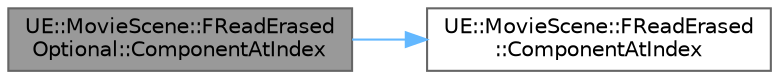 digraph "UE::MovieScene::FReadErasedOptional::ComponentAtIndex"
{
 // INTERACTIVE_SVG=YES
 // LATEX_PDF_SIZE
  bgcolor="transparent";
  edge [fontname=Helvetica,fontsize=10,labelfontname=Helvetica,labelfontsize=10];
  node [fontname=Helvetica,fontsize=10,shape=box,height=0.2,width=0.4];
  rankdir="LR";
  Node1 [id="Node000001",label="UE::MovieScene::FReadErased\lOptional::ComponentAtIndex",height=0.2,width=0.4,color="gray40", fillcolor="grey60", style="filled", fontcolor="black",tooltip=" "];
  Node1 -> Node2 [id="edge1_Node000001_Node000002",color="steelblue1",style="solid",tooltip=" "];
  Node2 [id="Node000002",label="UE::MovieScene::FReadErased\l::ComponentAtIndex",height=0.2,width=0.4,color="grey40", fillcolor="white", style="filled",URL="$d6/def/structUE_1_1MovieScene_1_1FReadErased.html#ad037c340a52c087608248d1e52992225",tooltip=" "];
}
